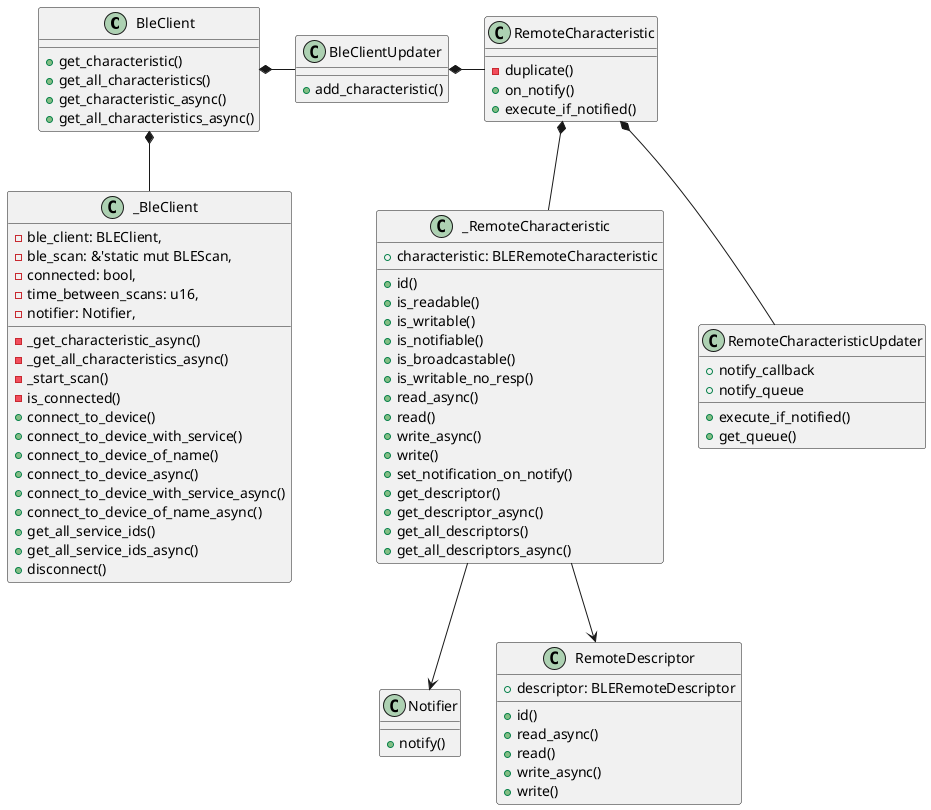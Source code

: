 @startuml Ble

class BleClient {
    + get_characteristic()
    + get_all_characteristics()
    + get_characteristic_async()
    + get_all_characteristics_async()
}

class _BleClient{
    - ble_client: BLEClient,
    - ble_scan: &'static mut BLEScan,
    - connected: bool,
    - time_between_scans: u16,
    - notifier: Notifier,
    - _get_characteristic_async()
    - _get_all_characteristics_async()
    - _start_scan()
    - is_connected()
    + connect_to_device()
    + connect_to_device_with_service()
    + connect_to_device_of_name()
    + connect_to_device_async()
    + connect_to_device_with_service_async()
    + connect_to_device_of_name_async()
    + get_all_service_ids()
    + get_all_service_ids_async()
    + disconnect()
}

class BleClientUpdater{
    + add_characteristic()
    
}

class RemoteCharacteristic{
    - duplicate()
    + on_notify()
    + execute_if_notified()
}

class _RemoteCharacteristic{
    + characteristic: BLERemoteCharacteristic
    + id()
    + is_readable()
    + is_writable()
    + is_notifiable()
    + is_broadcastable()
    + is_writable_no_resp()
    + read_async()
    + read()
    + write_async()
    + write()
    + set_notification_on_notify()
    + get_descriptor()
    + get_descriptor_async()
    + get_all_descriptors()
    + get_all_descriptors_async()
}

class Notifier{
    + notify()
}
class RemoteCharacteristicUpdater{
    + notify_callback
    + notify_queue
    + execute_if_notified()
    + get_queue()
}

class RemoteDescriptor{
    + descriptor: BLERemoteDescriptor
    + id()
    + read_async()
    + read()
    + write_async()
    + write()
}

BleClient *-- _BleClient 
BleClient *- BleClientUpdater
BleClientUpdater *- RemoteCharacteristic
RemoteCharacteristic *-- RemoteCharacteristicUpdater
RemoteCharacteristic *-- _RemoteCharacteristic
_RemoteCharacteristic -down-> Notifier
_RemoteCharacteristic -down-> RemoteDescriptor

@enduml